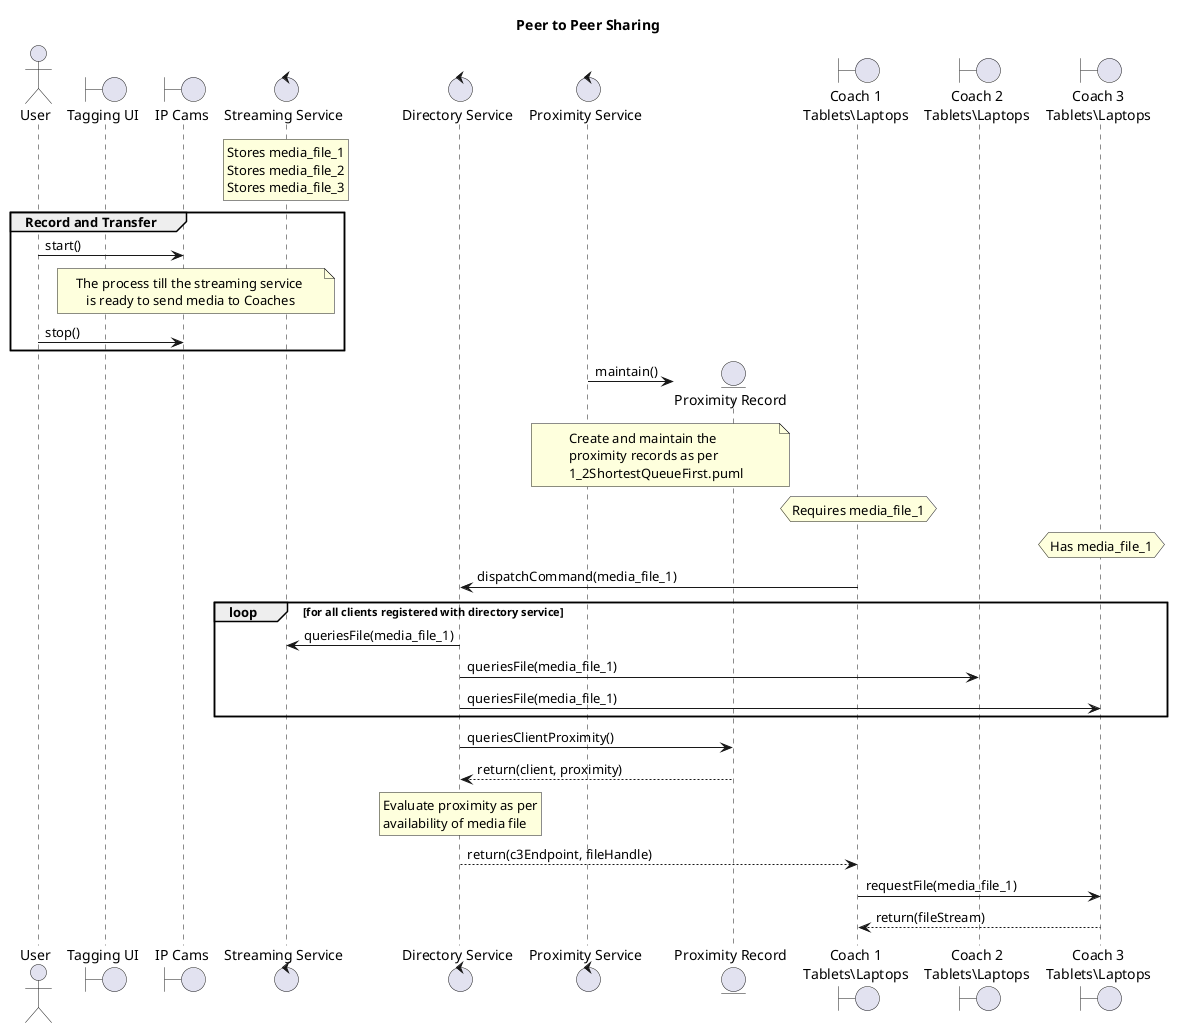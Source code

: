 @startuml Peer to Peer Sharing
title Peer to Peer Sharing
actor "User" as usr
boundary "Tagging UI" as tag
boundary "IP Cams" as ip
control "Streaming Service" as strm
rnote over strm
    Stores media_file_1
    Stores media_file_2
    Stores media_file_3
end rnote
group Record and Transfer
    usr -> ip: start()
    note over tag,strm
    	The process till the streaming service 
        is ready to send media to Coaches
    end note
    usr -> ip: stop()
end
control "Directory Service" as dir
control "Proximity Service" as prox
create entity "Proximity Record" as proxrec
prox -> proxrec: maintain()
note over prox,proxrec
    Create and maintain the
    proximity records as per
    1_2ShortestQueueFirst.puml
end note

boundary "Coach 1\nTablets\Laptops" as c1
hnote over c1: Requires media_file_1
boundary "Coach 2\nTablets\Laptops" as c2
boundary "Coach 3\nTablets\Laptops" as c3
hnote over c3: Has media_file_1
c1 -> dir: dispatchCommand(media_file_1)
loop for all clients registered with directory service
    dir -> strm: queriesFile(media_file_1)
    dir -> c2: queriesFile(media_file_1)
    dir -> c3: queriesFile(media_file_1)
end
dir -> proxrec: queriesClientProximity()
proxrec --> dir: return(client, proximity)
rnote over dir
    Evaluate proximity as per
    availability of media file
end rnote
dir --> c1: return(c3Endpoint, fileHandle)
c1 -> c3: requestFile(media_file_1)
c3 --> c1: return(fileStream)


@enduml